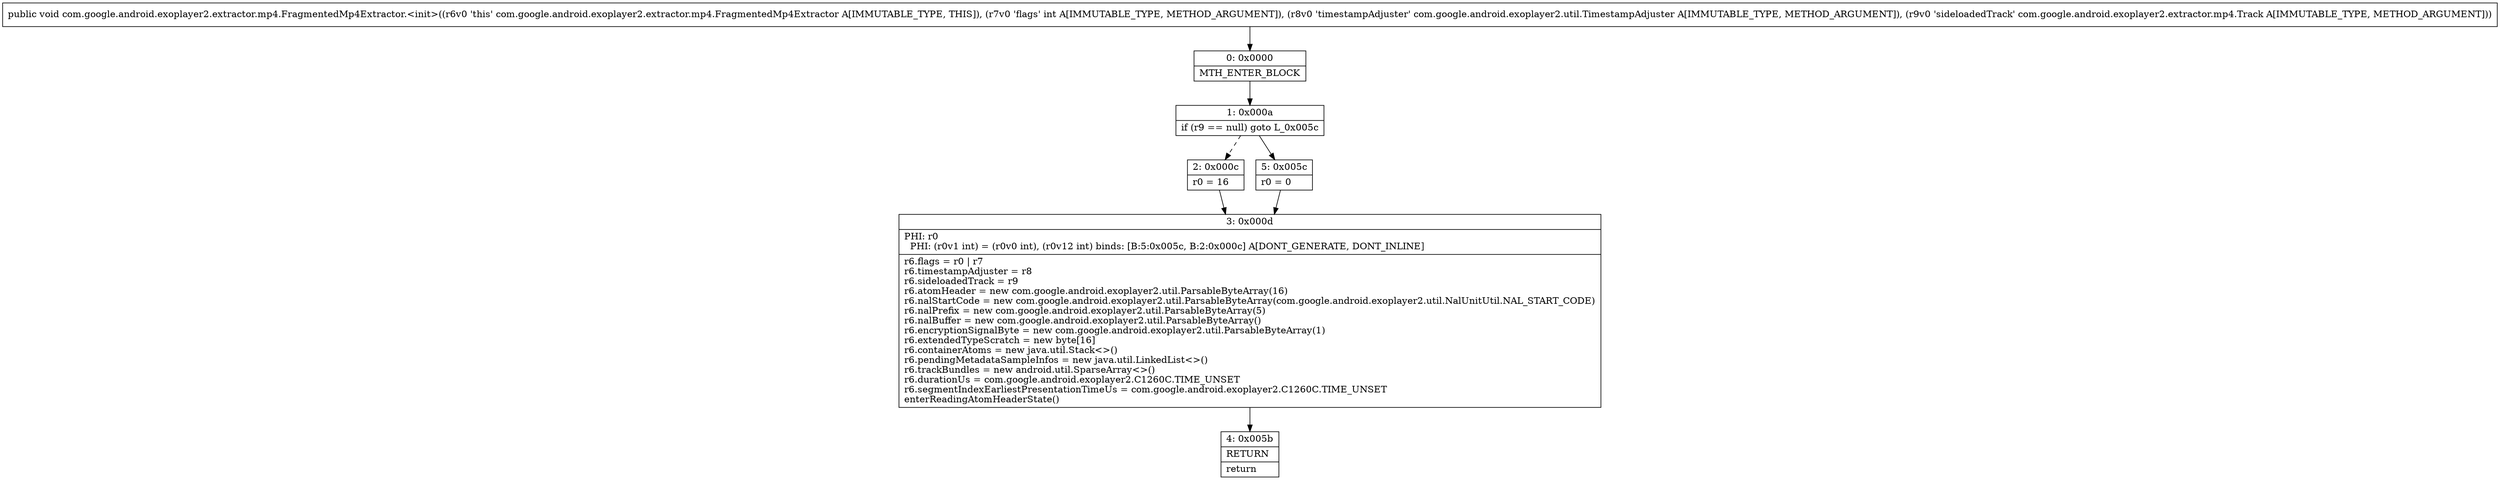 digraph "CFG forcom.google.android.exoplayer2.extractor.mp4.FragmentedMp4Extractor.\<init\>(ILcom\/google\/android\/exoplayer2\/util\/TimestampAdjuster;Lcom\/google\/android\/exoplayer2\/extractor\/mp4\/Track;)V" {
Node_0 [shape=record,label="{0\:\ 0x0000|MTH_ENTER_BLOCK\l}"];
Node_1 [shape=record,label="{1\:\ 0x000a|if (r9 == null) goto L_0x005c\l}"];
Node_2 [shape=record,label="{2\:\ 0x000c|r0 = 16\l}"];
Node_3 [shape=record,label="{3\:\ 0x000d|PHI: r0 \l  PHI: (r0v1 int) = (r0v0 int), (r0v12 int) binds: [B:5:0x005c, B:2:0x000c] A[DONT_GENERATE, DONT_INLINE]\l|r6.flags = r0 \| r7\lr6.timestampAdjuster = r8\lr6.sideloadedTrack = r9\lr6.atomHeader = new com.google.android.exoplayer2.util.ParsableByteArray(16)\lr6.nalStartCode = new com.google.android.exoplayer2.util.ParsableByteArray(com.google.android.exoplayer2.util.NalUnitUtil.NAL_START_CODE)\lr6.nalPrefix = new com.google.android.exoplayer2.util.ParsableByteArray(5)\lr6.nalBuffer = new com.google.android.exoplayer2.util.ParsableByteArray()\lr6.encryptionSignalByte = new com.google.android.exoplayer2.util.ParsableByteArray(1)\lr6.extendedTypeScratch = new byte[16]\lr6.containerAtoms = new java.util.Stack\<\>()\lr6.pendingMetadataSampleInfos = new java.util.LinkedList\<\>()\lr6.trackBundles = new android.util.SparseArray\<\>()\lr6.durationUs = com.google.android.exoplayer2.C1260C.TIME_UNSET\lr6.segmentIndexEarliestPresentationTimeUs = com.google.android.exoplayer2.C1260C.TIME_UNSET\lenterReadingAtomHeaderState()\l}"];
Node_4 [shape=record,label="{4\:\ 0x005b|RETURN\l|return\l}"];
Node_5 [shape=record,label="{5\:\ 0x005c|r0 = 0\l}"];
MethodNode[shape=record,label="{public void com.google.android.exoplayer2.extractor.mp4.FragmentedMp4Extractor.\<init\>((r6v0 'this' com.google.android.exoplayer2.extractor.mp4.FragmentedMp4Extractor A[IMMUTABLE_TYPE, THIS]), (r7v0 'flags' int A[IMMUTABLE_TYPE, METHOD_ARGUMENT]), (r8v0 'timestampAdjuster' com.google.android.exoplayer2.util.TimestampAdjuster A[IMMUTABLE_TYPE, METHOD_ARGUMENT]), (r9v0 'sideloadedTrack' com.google.android.exoplayer2.extractor.mp4.Track A[IMMUTABLE_TYPE, METHOD_ARGUMENT])) }"];
MethodNode -> Node_0;
Node_0 -> Node_1;
Node_1 -> Node_2[style=dashed];
Node_1 -> Node_5;
Node_2 -> Node_3;
Node_3 -> Node_4;
Node_5 -> Node_3;
}

